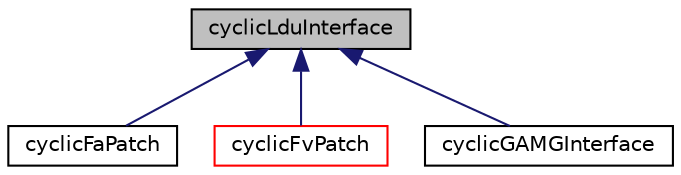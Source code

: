 digraph "cyclicLduInterface"
{
  bgcolor="transparent";
  edge [fontname="Helvetica",fontsize="10",labelfontname="Helvetica",labelfontsize="10"];
  node [fontname="Helvetica",fontsize="10",shape=record];
  Node1 [label="cyclicLduInterface",height=0.2,width=0.4,color="black", fillcolor="grey75", style="filled" fontcolor="black"];
  Node1 -> Node2 [dir="back",color="midnightblue",fontsize="10",style="solid",fontname="Helvetica"];
  Node2 [label="cyclicFaPatch",height=0.2,width=0.4,color="black",URL="$classFoam_1_1cyclicFaPatch.html",tooltip="Cyclic-plane patch. "];
  Node1 -> Node3 [dir="back",color="midnightblue",fontsize="10",style="solid",fontname="Helvetica"];
  Node3 [label="cyclicFvPatch",height=0.2,width=0.4,color="red",URL="$classFoam_1_1cyclicFvPatch.html",tooltip="Cyclic-plane patch. "];
  Node1 -> Node4 [dir="back",color="midnightblue",fontsize="10",style="solid",fontname="Helvetica"];
  Node4 [label="cyclicGAMGInterface",height=0.2,width=0.4,color="black",URL="$classFoam_1_1cyclicGAMGInterface.html",tooltip="GAMG agglomerated cyclic interface. "];
}
